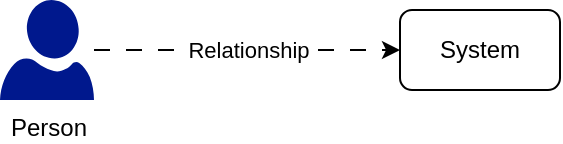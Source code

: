 <mxfile compressed="false" locked="false" version="24.7.8">
  <diagram id="ibs-context" name="System Context Diagram">
    <mxGraphModel dx="1709" dy="1690" grid="1" gridSize="10" guides="1" tooltips="1" connect="1" arrows="1" fold="1" page="1" pageScale="1" pageWidth="1169" pageHeight="827" math="0" shadow="0">
      <root>
        <object label="" doc-ref="README.md" id="0">
          <mxCell />
        </object>
        <mxCell id="1" parent="0" />
        <object label="System" processor="data:java/org.nasdanika.demos.diagrams.proxy.SystemProcessor,%amount%" placeholders="1" amount="385" id="9Xhv3QX139gfRowG86oh-1">
          <mxCell style="rounded=1;whiteSpace=wrap;html=1;" parent="1" vertex="1">
            <mxGeometry x="430" y="445" width="80" height="40" as="geometry" />
          </mxCell>
        </object>
        <UserObject label="Person" processor="person.groovy" placeholders="1" greeting="%my-property% World!" bind="apply" id="user">
          <mxCell style="sketch=0;aspect=fixed;pointerEvents=1;shadow=0;dashed=0;html=1;strokeColor=none;labelPosition=center;verticalLabelPosition=bottom;verticalAlign=top;align=center;fillColor=#00188D;shape=mxgraph.azure.user" parent="1" vertex="1">
            <mxGeometry x="230" y="440" width="47" height="50" as="geometry" />
          </mxCell>
        </UserObject>
        <object label="Relationship" id="9Xhv3QX139gfRowG86oh-3">
          <mxCell style="edgeStyle=orthogonalEdgeStyle;rounded=0;orthogonalLoop=1;jettySize=auto;html=1;dashed=1;dashPattern=8 8;" parent="1" source="user" target="9Xhv3QX139gfRowG86oh-1" edge="1">
            <mxGeometry relative="1" as="geometry">
              <mxPoint x="440" y="500" as="sourcePoint" />
              <mxPoint x="586" y="500" as="targetPoint" />
            </mxGeometry>
          </mxCell>
        </object>
      </root>
    </mxGraphModel>
  </diagram>
</mxfile>

